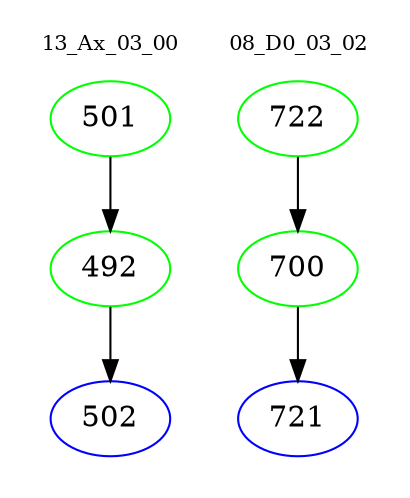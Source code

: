 digraph{
subgraph cluster_0 {
color = white
label = "13_Ax_03_00";
fontsize=10;
T0_501 [label="501", color="green"]
T0_501 -> T0_492 [color="black"]
T0_492 [label="492", color="green"]
T0_492 -> T0_502 [color="black"]
T0_502 [label="502", color="blue"]
}
subgraph cluster_1 {
color = white
label = "08_D0_03_02";
fontsize=10;
T1_722 [label="722", color="green"]
T1_722 -> T1_700 [color="black"]
T1_700 [label="700", color="green"]
T1_700 -> T1_721 [color="black"]
T1_721 [label="721", color="blue"]
}
}
